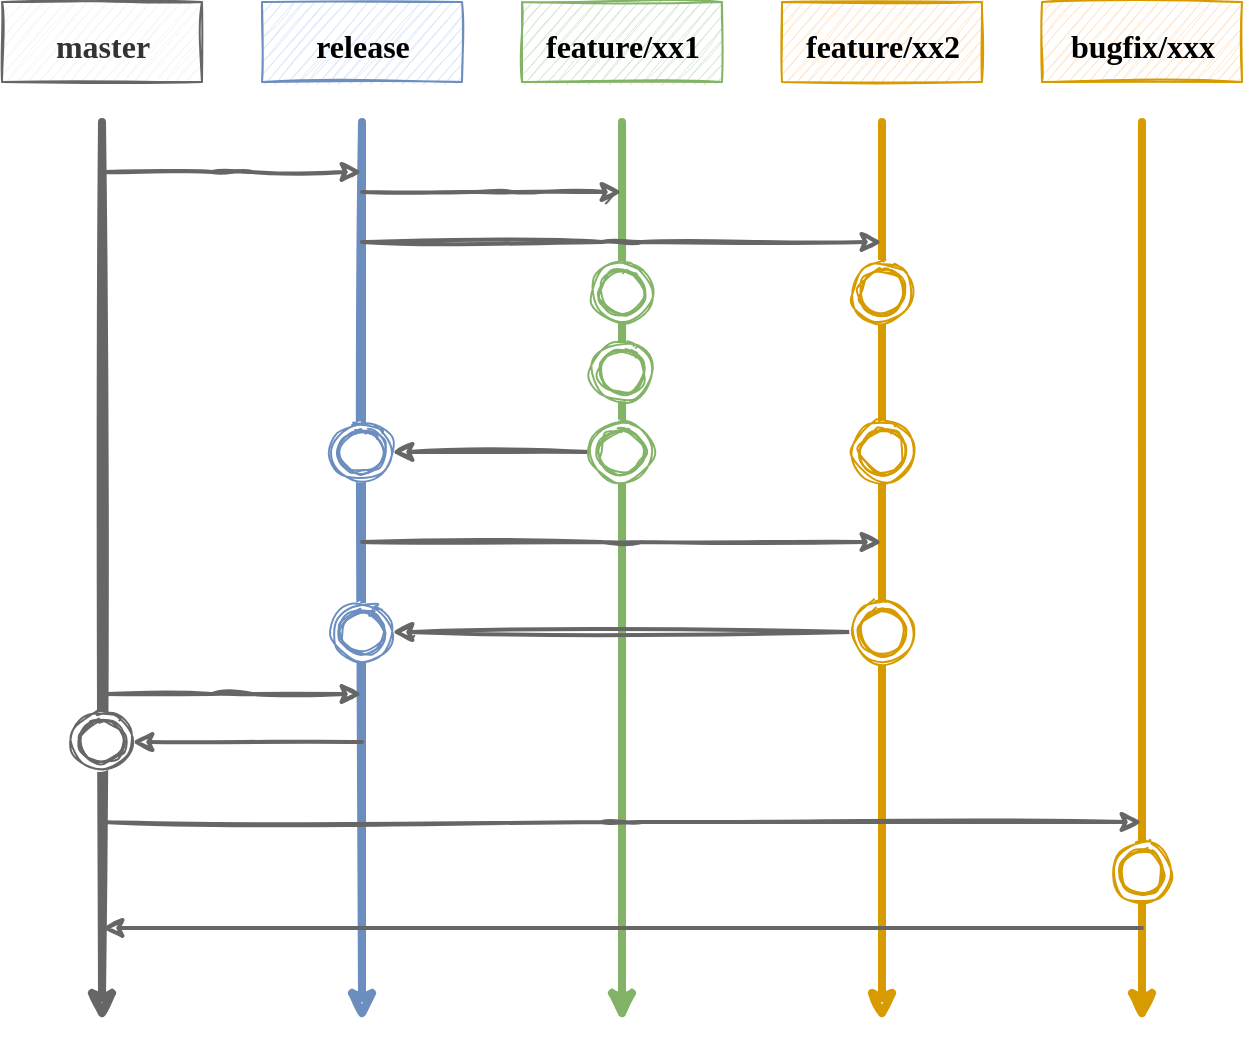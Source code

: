 <mxfile version="14.9.5" type="github">
  <diagram id="u_GM-djYjpOWDJ2LX-dx" name="第 1 页">
    <mxGraphModel dx="946" dy="614" grid="1" gridSize="10" guides="1" tooltips="1" connect="1" arrows="1" fold="1" page="1" pageScale="1" pageWidth="827" pageHeight="1169" math="0" shadow="0">
      <root>
        <mxCell id="0" />
        <mxCell id="1" parent="0" />
        <mxCell id="SuFAMhsTT2NtlefyZVd9-10" value="" style="endArrow=classic;html=1;strokeWidth=4;sketch=1;fillColor=#f5f5f5;strokeColor=#666666;" parent="1" edge="1">
          <mxGeometry width="50" height="50" relative="1" as="geometry">
            <mxPoint x="90" y="110" as="sourcePoint" />
            <mxPoint x="90" y="560" as="targetPoint" />
          </mxGeometry>
        </mxCell>
        <mxCell id="SuFAMhsTT2NtlefyZVd9-13" value="&lt;font style=&quot;font-size: 16px&quot;&gt;master&lt;/font&gt;" style="text;strokeColor=#666666;fillColor=#f5f5f5;html=1;fontSize=24;fontStyle=1;verticalAlign=middle;align=center;shadow=0;sketch=1;disableMultiStroke=0;disableMultiStrokeFill=0;fontFamily=Comic Sans MS;fontColor=#333333;" parent="1" vertex="1">
          <mxGeometry x="40" y="50" width="100" height="40" as="geometry" />
        </mxCell>
        <mxCell id="SuFAMhsTT2NtlefyZVd9-14" value="" style="endArrow=classic;html=1;strokeWidth=4;sketch=1;fillColor=#dae8fc;strokeColor=#6c8ebf;" parent="1" edge="1">
          <mxGeometry width="50" height="50" relative="1" as="geometry">
            <mxPoint x="220" y="110" as="sourcePoint" />
            <mxPoint x="220" y="560" as="targetPoint" />
          </mxGeometry>
        </mxCell>
        <mxCell id="SuFAMhsTT2NtlefyZVd9-15" value="&lt;font style=&quot;font-size: 16px&quot;&gt;release&lt;/font&gt;" style="text;strokeColor=#6c8ebf;fillColor=#dae8fc;html=1;fontSize=24;fontStyle=1;verticalAlign=middle;align=center;shadow=0;sketch=1;disableMultiStroke=0;disableMultiStrokeFill=0;fontFamily=Comic Sans MS;" parent="1" vertex="1">
          <mxGeometry x="170" y="50" width="100" height="40" as="geometry" />
        </mxCell>
        <mxCell id="SuFAMhsTT2NtlefyZVd9-16" value="" style="endArrow=classic;html=1;strokeWidth=4;sketch=1;fillColor=#d5e8d4;strokeColor=#82b366;" parent="1" edge="1">
          <mxGeometry width="50" height="50" relative="1" as="geometry">
            <mxPoint x="350" y="110" as="sourcePoint" />
            <mxPoint x="350" y="560" as="targetPoint" />
          </mxGeometry>
        </mxCell>
        <mxCell id="SuFAMhsTT2NtlefyZVd9-17" value="&lt;font style=&quot;font-size: 16px&quot;&gt;feature/xx1&lt;/font&gt;" style="text;strokeColor=#82b366;fillColor=#d5e8d4;html=1;fontSize=24;fontStyle=1;verticalAlign=middle;align=center;shadow=0;sketch=1;disableMultiStroke=0;disableMultiStrokeFill=0;fontFamily=Comic Sans MS;" parent="1" vertex="1">
          <mxGeometry x="300" y="50" width="100" height="40" as="geometry" />
        </mxCell>
        <mxCell id="SuFAMhsTT2NtlefyZVd9-18" value="" style="endArrow=classic;html=1;strokeWidth=4;sketch=1;fillColor=#ffe6cc;strokeColor=#d79b00;" parent="1" edge="1">
          <mxGeometry width="50" height="50" relative="1" as="geometry">
            <mxPoint x="480" y="110" as="sourcePoint" />
            <mxPoint x="480" y="560" as="targetPoint" />
          </mxGeometry>
        </mxCell>
        <mxCell id="SuFAMhsTT2NtlefyZVd9-19" value="&lt;span style=&quot;font-size: 16px&quot;&gt;feature/xx2&lt;/span&gt;" style="text;strokeColor=#d79b00;fillColor=#ffe6cc;html=1;fontSize=24;fontStyle=1;verticalAlign=middle;align=center;shadow=0;sketch=1;disableMultiStroke=0;disableMultiStrokeFill=0;fontFamily=Comic Sans MS;" parent="1" vertex="1">
          <mxGeometry x="430" y="50" width="100" height="40" as="geometry" />
        </mxCell>
        <mxCell id="SuFAMhsTT2NtlefyZVd9-23" value="" style="ellipse;shape=doubleEllipse;whiteSpace=wrap;html=1;aspect=fixed;shadow=0;sketch=1;disableMultiStroke=0;disableMultiStrokeFill=0;fontFamily=Comic Sans MS;strokeColor=#6c8ebf;fillStyle=auto;" parent="1" vertex="1">
          <mxGeometry x="205" y="260" width="30" height="30" as="geometry" />
        </mxCell>
        <mxCell id="SuFAMhsTT2NtlefyZVd9-24" value="" style="edgeStyle=elbowEdgeStyle;elbow=horizontal;endArrow=classic;html=1;fontFamily=Comic Sans MS;strokeColor=#666666;strokeWidth=2;fillColor=#f5f5f5;sketch=1;" parent="1" edge="1">
          <mxGeometry width="50" height="50" relative="1" as="geometry">
            <mxPoint x="90" y="135" as="sourcePoint" />
            <mxPoint x="220" y="135" as="targetPoint" />
          </mxGeometry>
        </mxCell>
        <mxCell id="SuFAMhsTT2NtlefyZVd9-27" value="" style="ellipse;shape=doubleEllipse;whiteSpace=wrap;html=1;aspect=fixed;shadow=0;sketch=1;disableMultiStroke=0;disableMultiStrokeFill=0;fontFamily=Comic Sans MS;strokeColor=#82b366;fillStyle=auto;" parent="1" vertex="1">
          <mxGeometry x="335" y="180" width="30" height="30" as="geometry" />
        </mxCell>
        <mxCell id="SuFAMhsTT2NtlefyZVd9-28" value="" style="edgeStyle=elbowEdgeStyle;elbow=horizontal;endArrow=classic;html=1;fontFamily=Comic Sans MS;strokeColor=#666666;strokeWidth=2;fillColor=#f5f5f5;sketch=1;" parent="1" edge="1">
          <mxGeometry width="50" height="50" relative="1" as="geometry">
            <mxPoint x="220" y="145" as="sourcePoint" />
            <mxPoint x="350" y="145" as="targetPoint" />
          </mxGeometry>
        </mxCell>
        <mxCell id="SuFAMhsTT2NtlefyZVd9-29" value="" style="edgeStyle=elbowEdgeStyle;elbow=horizontal;endArrow=classic;html=1;fontFamily=Comic Sans MS;strokeColor=#666666;strokeWidth=2;fillColor=#f5f5f5;sketch=1;" parent="1" edge="1">
          <mxGeometry width="50" height="50" relative="1" as="geometry">
            <mxPoint x="220" y="170" as="sourcePoint" />
            <mxPoint x="480" y="170" as="targetPoint" />
          </mxGeometry>
        </mxCell>
        <mxCell id="SuFAMhsTT2NtlefyZVd9-30" value="" style="ellipse;shape=doubleEllipse;whiteSpace=wrap;html=1;aspect=fixed;shadow=0;sketch=1;disableMultiStroke=0;disableMultiStrokeFill=0;fontFamily=Comic Sans MS;strokeColor=#82b366;fillStyle=auto;" parent="1" vertex="1">
          <mxGeometry x="335" y="220" width="30" height="30" as="geometry" />
        </mxCell>
        <mxCell id="SuFAMhsTT2NtlefyZVd9-32" style="edgeStyle=none;sketch=1;orthogonalLoop=1;jettySize=auto;html=1;exitX=0;exitY=0.5;exitDx=0;exitDy=0;entryX=1;entryY=0.5;entryDx=0;entryDy=0;fontFamily=Comic Sans MS;strokeColor=#666666;strokeWidth=2;fillColor=#f5f5f5;" parent="1" source="SuFAMhsTT2NtlefyZVd9-31" target="SuFAMhsTT2NtlefyZVd9-23" edge="1">
          <mxGeometry relative="1" as="geometry" />
        </mxCell>
        <mxCell id="SuFAMhsTT2NtlefyZVd9-31" value="" style="ellipse;shape=doubleEllipse;whiteSpace=wrap;html=1;aspect=fixed;shadow=0;sketch=1;disableMultiStroke=0;disableMultiStrokeFill=0;fontFamily=Comic Sans MS;strokeColor=#82b366;fillStyle=auto;" parent="1" vertex="1">
          <mxGeometry x="335" y="260" width="30" height="30" as="geometry" />
        </mxCell>
        <mxCell id="SuFAMhsTT2NtlefyZVd9-33" value="" style="ellipse;shape=doubleEllipse;whiteSpace=wrap;html=1;aspect=fixed;shadow=0;sketch=1;disableMultiStroke=0;disableMultiStrokeFill=0;fontFamily=Comic Sans MS;strokeColor=#d79b00;fillStyle=auto;" parent="1" vertex="1">
          <mxGeometry x="465" y="180" width="30" height="30" as="geometry" />
        </mxCell>
        <mxCell id="SuFAMhsTT2NtlefyZVd9-34" value="" style="ellipse;shape=doubleEllipse;whiteSpace=wrap;html=1;aspect=fixed;shadow=0;sketch=1;disableMultiStroke=0;disableMultiStrokeFill=0;fontFamily=Comic Sans MS;strokeColor=#d79b00;fillStyle=auto;" parent="1" vertex="1">
          <mxGeometry x="465" y="260" width="30" height="30" as="geometry" />
        </mxCell>
        <mxCell id="SuFAMhsTT2NtlefyZVd9-38" style="edgeStyle=none;sketch=1;orthogonalLoop=1;jettySize=auto;html=1;exitX=0;exitY=0.5;exitDx=0;exitDy=0;entryX=1;entryY=0.5;entryDx=0;entryDy=0;fontFamily=Comic Sans MS;strokeColor=#666666;strokeWidth=2;fillColor=#f5f5f5;" parent="1" source="SuFAMhsTT2NtlefyZVd9-35" target="SuFAMhsTT2NtlefyZVd9-37" edge="1">
          <mxGeometry relative="1" as="geometry" />
        </mxCell>
        <mxCell id="SuFAMhsTT2NtlefyZVd9-35" value="" style="ellipse;shape=doubleEllipse;whiteSpace=wrap;html=1;aspect=fixed;shadow=0;sketch=1;disableMultiStroke=0;disableMultiStrokeFill=0;fontFamily=Comic Sans MS;strokeColor=#d79b00;fillStyle=auto;" parent="1" vertex="1">
          <mxGeometry x="465" y="350" width="30" height="30" as="geometry" />
        </mxCell>
        <mxCell id="SuFAMhsTT2NtlefyZVd9-36" value="" style="edgeStyle=elbowEdgeStyle;elbow=horizontal;endArrow=classic;html=1;fontFamily=Comic Sans MS;strokeColor=#666666;strokeWidth=2;fillColor=#f5f5f5;sketch=1;" parent="1" edge="1">
          <mxGeometry width="50" height="50" relative="1" as="geometry">
            <mxPoint x="220" y="320" as="sourcePoint" />
            <mxPoint x="480" y="320" as="targetPoint" />
          </mxGeometry>
        </mxCell>
        <mxCell id="SuFAMhsTT2NtlefyZVd9-37" value="" style="ellipse;shape=doubleEllipse;whiteSpace=wrap;html=1;aspect=fixed;shadow=0;sketch=1;disableMultiStroke=0;disableMultiStrokeFill=0;fontFamily=Comic Sans MS;strokeColor=#6c8ebf;fillStyle=auto;" parent="1" vertex="1">
          <mxGeometry x="205" y="350" width="30" height="30" as="geometry" />
        </mxCell>
        <mxCell id="SuFAMhsTT2NtlefyZVd9-39" style="edgeStyle=none;sketch=1;orthogonalLoop=1;jettySize=auto;html=1;exitX=0;exitY=0.5;exitDx=0;exitDy=0;fontFamily=Comic Sans MS;strokeColor=#666666;strokeWidth=2;fillColor=#f5f5f5;entryX=1;entryY=0.5;entryDx=0;entryDy=0;" parent="1" target="SuFAMhsTT2NtlefyZVd9-40" edge="1">
          <mxGeometry relative="1" as="geometry">
            <mxPoint x="220" y="420" as="sourcePoint" />
            <mxPoint x="110" y="420" as="targetPoint" />
          </mxGeometry>
        </mxCell>
        <mxCell id="SuFAMhsTT2NtlefyZVd9-40" value="" style="ellipse;shape=doubleEllipse;whiteSpace=wrap;html=1;aspect=fixed;shadow=0;sketch=1;disableMultiStroke=0;disableMultiStrokeFill=0;fontFamily=Comic Sans MS;strokeColor=#666666;fillStyle=auto;fontColor=#333333;" parent="1" vertex="1">
          <mxGeometry x="75" y="405" width="30" height="30" as="geometry" />
        </mxCell>
        <mxCell id="SHEthuqOXB6lUlGpZ5xi-1" value="" style="endArrow=classic;html=1;strokeWidth=4;sketch=1;fillColor=#ffe6cc;strokeColor=#d79b00;" edge="1" parent="1">
          <mxGeometry width="50" height="50" relative="1" as="geometry">
            <mxPoint x="610" y="110" as="sourcePoint" />
            <mxPoint x="610" y="560" as="targetPoint" />
          </mxGeometry>
        </mxCell>
        <mxCell id="SHEthuqOXB6lUlGpZ5xi-2" value="&lt;span style=&quot;font-size: 16px&quot;&gt;bugfix/xxx&lt;/span&gt;" style="text;strokeColor=#d79b00;fillColor=#ffe6cc;html=1;fontSize=24;fontStyle=1;verticalAlign=middle;align=center;shadow=0;sketch=1;disableMultiStroke=0;disableMultiStrokeFill=0;fontFamily=Comic Sans MS;" vertex="1" parent="1">
          <mxGeometry x="560" y="50" width="100" height="40" as="geometry" />
        </mxCell>
        <mxCell id="SHEthuqOXB6lUlGpZ5xi-5" value="" style="ellipse;shape=doubleEllipse;whiteSpace=wrap;html=1;aspect=fixed;shadow=0;sketch=1;disableMultiStroke=0;disableMultiStrokeFill=0;fontFamily=Comic Sans MS;strokeColor=#d79b00;fillStyle=auto;" vertex="1" parent="1">
          <mxGeometry x="595" y="470" width="30" height="30" as="geometry" />
        </mxCell>
        <mxCell id="SHEthuqOXB6lUlGpZ5xi-6" value="" style="edgeStyle=elbowEdgeStyle;elbow=horizontal;endArrow=classic;html=1;fontFamily=Comic Sans MS;strokeColor=#666666;strokeWidth=2;fillColor=#f5f5f5;sketch=1;" edge="1" parent="1">
          <mxGeometry width="50" height="50" relative="1" as="geometry">
            <mxPoint x="90" y="460" as="sourcePoint" />
            <mxPoint x="610" y="460" as="targetPoint" />
          </mxGeometry>
        </mxCell>
        <mxCell id="SHEthuqOXB6lUlGpZ5xi-7" style="edgeStyle=none;sketch=1;orthogonalLoop=1;jettySize=auto;html=1;exitX=0;exitY=0.5;exitDx=0;exitDy=0;fontFamily=Comic Sans MS;strokeColor=#666666;strokeWidth=2;fillColor=#f5f5f5;" edge="1" parent="1">
          <mxGeometry relative="1" as="geometry">
            <mxPoint x="610" y="513" as="sourcePoint" />
            <mxPoint x="90" y="513" as="targetPoint" />
          </mxGeometry>
        </mxCell>
        <mxCell id="SHEthuqOXB6lUlGpZ5xi-8" value="" style="edgeStyle=elbowEdgeStyle;elbow=horizontal;endArrow=classic;html=1;fontFamily=Comic Sans MS;strokeColor=#666666;strokeWidth=2;fillColor=#f5f5f5;sketch=1;" edge="1" parent="1">
          <mxGeometry width="50" height="50" relative="1" as="geometry">
            <mxPoint x="90" y="396" as="sourcePoint" />
            <mxPoint x="220" y="396" as="targetPoint" />
          </mxGeometry>
        </mxCell>
      </root>
    </mxGraphModel>
  </diagram>
</mxfile>
